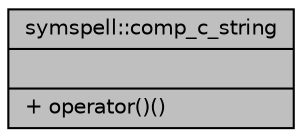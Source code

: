 digraph "symspell::comp_c_string"
{
 // LATEX_PDF_SIZE
  edge [fontname="Helvetica",fontsize="10",labelfontname="Helvetica",labelfontsize="10"];
  node [fontname="Helvetica",fontsize="10",shape=record];
  Node1 [label="{symspell::comp_c_string\n||+ operator()()\l}",height=0.2,width=0.4,color="black", fillcolor="grey75", style="filled", fontcolor="black",tooltip="SymSpell element."];
}
